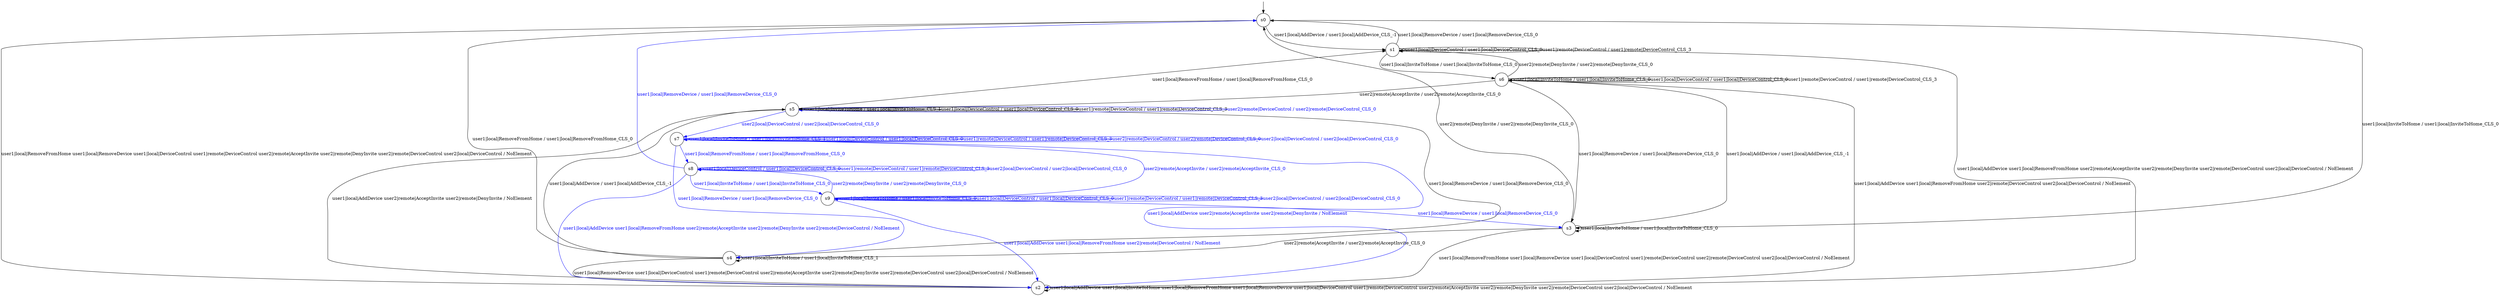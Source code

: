 digraph g {

	s0 [shape="circle" label="s0"];
	s1 [shape="circle" label="s1"];
	s2 [shape="circle" label="s2"];
	s3 [shape="circle" label="s3"];
	s4 [shape="circle" label="s4"];
	s5 [shape="circle" label="s5"];
	s6 [shape="circle" label="s6"];
	s7 [shape="circle" label="s7"];
	s8 [shape="circle" label="s8"];
	s9 [shape="circle" label="s9"];
	s0 -> s1 [label="user1|local|AddDevice / user1|local|AddDevice_CLS_-1", color="black", fontcolor="black"];
	s0 -> s3 [label="user1|local|InviteToHome / user1|local|InviteToHome_CLS_0", color="black", fontcolor="black"];
	s0 -> s2 [label="user1|local|RemoveFromHome user1|local|RemoveDevice user1|local|DeviceControl user1|remote|DeviceControl user2|remote|AcceptInvite user2|remote|DenyInvite user2|remote|DeviceControl user2|local|DeviceControl / NoElement", color="black", fontcolor="black"];
	s1 -> s2 [label="user1|local|AddDevice user1|local|RemoveFromHome user2|remote|AcceptInvite user2|remote|DenyInvite user2|remote|DeviceControl user2|local|DeviceControl / NoElement", color="black", fontcolor="black"];
	s1 -> s6 [label="user1|local|InviteToHome / user1|local|InviteToHome_CLS_0", color="black", fontcolor="black"];
	s1 -> s0 [label="user1|local|RemoveDevice / user1|local|RemoveDevice_CLS_0", color="black", fontcolor="black"];
	s1 -> s1 [label="user1|local|DeviceControl / user1|local|DeviceControl_CLS_0", color="black", fontcolor="black"];
	s1 -> s1 [label="user1|remote|DeviceControl / user1|remote|DeviceControl_CLS_3", color="black", fontcolor="black"];
	s2 -> s2 [label="user1|local|AddDevice user1|local|InviteToHome user1|local|RemoveFromHome user1|local|RemoveDevice user1|local|DeviceControl user1|remote|DeviceControl user2|remote|AcceptInvite user2|remote|DenyInvite user2|remote|DeviceControl user2|local|DeviceControl / NoElement", color="black", fontcolor="black"];
	s3 -> s6 [label="user1|local|AddDevice / user1|local|AddDevice_CLS_-1", color="black", fontcolor="black"];
	s3 -> s3 [label="user1|local|InviteToHome / user1|local|InviteToHome_CLS_0", color="black", fontcolor="black"];
	s3 -> s2 [label="user1|local|RemoveFromHome user1|local|RemoveDevice user1|local|DeviceControl user1|remote|DeviceControl user2|remote|DeviceControl user2|local|DeviceControl / NoElement", color="black", fontcolor="black"];
	s3 -> s4 [label="user2|remote|AcceptInvite / user2|remote|AcceptInvite_CLS_0", color="black", fontcolor="black"];
	s3 -> s0 [label="user2|remote|DenyInvite / user2|remote|DenyInvite_CLS_0", color="black", fontcolor="black"];
	s4 -> s5 [label="user1|local|AddDevice / user1|local|AddDevice_CLS_-1", color="black", fontcolor="black"];
	s4 -> s4 [label="user1|local|InviteToHome / user1|local|InviteToHome_CLS_1", color="black", fontcolor="black"];
	s4 -> s0 [label="user1|local|RemoveFromHome / user1|local|RemoveFromHome_CLS_0", color="black", fontcolor="black"];
	s4 -> s2 [label="user1|local|RemoveDevice user1|local|DeviceControl user1|remote|DeviceControl user2|remote|AcceptInvite user2|remote|DenyInvite user2|remote|DeviceControl user2|local|DeviceControl / NoElement", color="black", fontcolor="black"];
	s5 -> s2 [label="user1|local|AddDevice user2|remote|AcceptInvite user2|remote|DenyInvite / NoElement", color="black", fontcolor="black"];
	s5 -> s5 [label="user1|local|InviteToHome / user1|local|InviteToHome_CLS_1", color="black", fontcolor="black"];
	s5 -> s5 [label="user1|local|DeviceControl / user1|local|DeviceControl_CLS_0", color="black", fontcolor="black"];
	s5 -> s5 [label="user1|remote|DeviceControl / user1|remote|DeviceControl_CLS_3", color="black", fontcolor="black"];
	s5 -> s5 [label="user2|remote|DeviceControl / user2|remote|DeviceControl_CLS_0", color="blue", fontcolor="blue"];
	s5 -> s1 [label="user1|local|RemoveFromHome / user1|local|RemoveFromHome_CLS_0", color="black", fontcolor="black"];
	s5 -> s4 [label="user1|local|RemoveDevice / user1|local|RemoveDevice_CLS_0", color="black", fontcolor="black"];
	s5 -> s7 [label="user2|local|DeviceControl / user2|local|DeviceControl_CLS_0", color="blue", fontcolor="blue"];
	s6 -> s2 [label="user1|local|AddDevice user1|local|RemoveFromHome user2|remote|DeviceControl user2|local|DeviceControl / NoElement", color="black", fontcolor="black"];
	s6 -> s6 [label="user1|local|InviteToHome / user1|local|InviteToHome_CLS_0", color="black", fontcolor="black"];
	s6 -> s6 [label="user1|local|DeviceControl / user1|local|DeviceControl_CLS_0", color="black", fontcolor="black"];
	s6 -> s6 [label="user1|remote|DeviceControl / user1|remote|DeviceControl_CLS_3", color="black", fontcolor="black"];
	s6 -> s3 [label="user1|local|RemoveDevice / user1|local|RemoveDevice_CLS_0", color="black", fontcolor="black"];
	s6 -> s5 [label="user2|remote|AcceptInvite / user2|remote|AcceptInvite_CLS_0", color="black", fontcolor="black"];
	s6 -> s1 [label="user2|remote|DenyInvite / user2|remote|DenyInvite_CLS_0", color="black", fontcolor="black"];
	s7 -> s2 [label="user1|local|AddDevice user2|remote|AcceptInvite user2|remote|DenyInvite / NoElement", color="blue", fontcolor="blue"];
	s7 -> s7 [label="user1|local|InviteToHome / user1|local|InviteToHome_CLS_1", color="blue", fontcolor="blue"];
	s7 -> s7 [label="user1|local|DeviceControl / user1|local|DeviceControl_CLS_0", color="blue", fontcolor="blue"];
	s7 -> s7 [label="user1|remote|DeviceControl / user1|remote|DeviceControl_CLS_3", color="blue", fontcolor="blue"];
	s7 -> s7 [label="user2|remote|DeviceControl / user2|remote|DeviceControl_CLS_0", color="blue", fontcolor="blue"];
	s7 -> s7 [label="user2|local|DeviceControl / user2|local|DeviceControl_CLS_0", color="blue", fontcolor="blue"];
	s7 -> s8 [label="user1|local|RemoveFromHome / user1|local|RemoveFromHome_CLS_0", color="blue", fontcolor="blue"];
	s7 -> s4 [label="user1|local|RemoveDevice / user1|local|RemoveDevice_CLS_0", color="blue", fontcolor="blue"];
	s8 -> s2 [label="user1|local|AddDevice user1|local|RemoveFromHome user2|remote|AcceptInvite user2|remote|DenyInvite user2|remote|DeviceControl / NoElement", color="blue", fontcolor="blue"];
	s8 -> s9 [label="user1|local|InviteToHome / user1|local|InviteToHome_CLS_0", color="blue", fontcolor="blue"];
	s8 -> s0 [label="user1|local|RemoveDevice / user1|local|RemoveDevice_CLS_0", color="blue", fontcolor="blue"];
	s8 -> s8 [label="user1|local|DeviceControl / user1|local|DeviceControl_CLS_0", color="blue", fontcolor="blue"];
	s8 -> s8 [label="user1|remote|DeviceControl / user1|remote|DeviceControl_CLS_3", color="blue", fontcolor="blue"];
	s8 -> s8 [label="user2|local|DeviceControl / user2|local|DeviceControl_CLS_0", color="blue", fontcolor="blue"];
	s9 -> s2 [label="user1|local|AddDevice user1|local|RemoveFromHome user2|remote|DeviceControl / NoElement", color="blue", fontcolor="blue"];
	s9 -> s9 [label="user1|local|InviteToHome / user1|local|InviteToHome_CLS_0", color="blue", fontcolor="blue"];
	s9 -> s9 [label="user1|local|DeviceControl / user1|local|DeviceControl_CLS_0", color="blue", fontcolor="blue"];
	s9 -> s9 [label="user1|remote|DeviceControl / user1|remote|DeviceControl_CLS_3", color="blue", fontcolor="blue"];
	s9 -> s9 [label="user2|local|DeviceControl / user2|local|DeviceControl_CLS_0", color="blue", fontcolor="blue"];
	s9 -> s3 [label="user1|local|RemoveDevice / user1|local|RemoveDevice_CLS_0", color="blue", fontcolor="blue"];
	s9 -> s7 [label="user2|remote|AcceptInvite / user2|remote|AcceptInvite_CLS_0", color="blue", fontcolor="blue"];
	s9 -> s8 [label="user2|remote|DenyInvite / user2|remote|DenyInvite_CLS_0", color="blue", fontcolor="blue"];

__start0 [label="" shape="none" width="0" height="0"];
__start0 -> s0;

}
